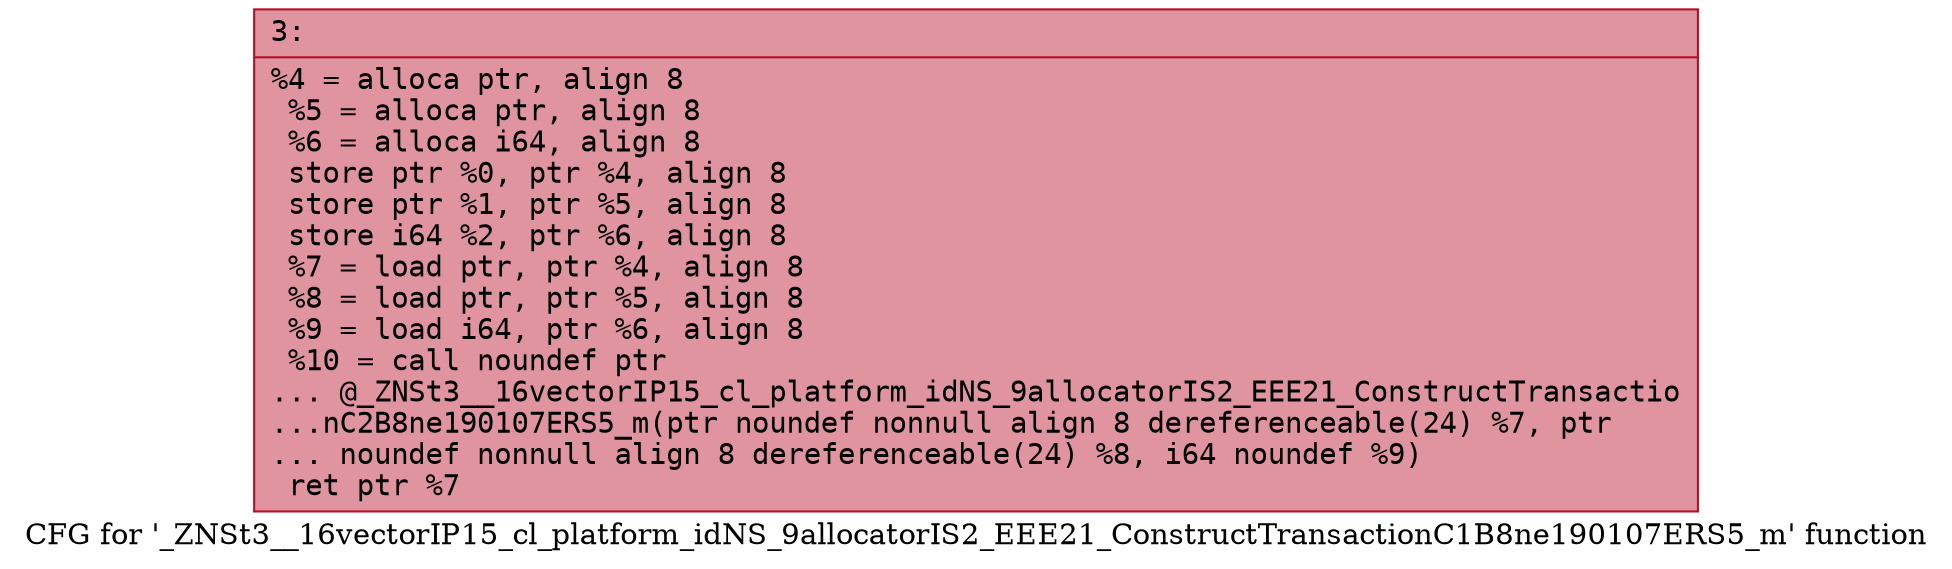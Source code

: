 digraph "CFG for '_ZNSt3__16vectorIP15_cl_platform_idNS_9allocatorIS2_EEE21_ConstructTransactionC1B8ne190107ERS5_m' function" {
	label="CFG for '_ZNSt3__16vectorIP15_cl_platform_idNS_9allocatorIS2_EEE21_ConstructTransactionC1B8ne190107ERS5_m' function";

	Node0x600000634dc0 [shape=record,color="#b70d28ff", style=filled, fillcolor="#b70d2870" fontname="Courier",label="{3:\l|  %4 = alloca ptr, align 8\l  %5 = alloca ptr, align 8\l  %6 = alloca i64, align 8\l  store ptr %0, ptr %4, align 8\l  store ptr %1, ptr %5, align 8\l  store i64 %2, ptr %6, align 8\l  %7 = load ptr, ptr %4, align 8\l  %8 = load ptr, ptr %5, align 8\l  %9 = load i64, ptr %6, align 8\l  %10 = call noundef ptr\l... @_ZNSt3__16vectorIP15_cl_platform_idNS_9allocatorIS2_EEE21_ConstructTransactio\l...nC2B8ne190107ERS5_m(ptr noundef nonnull align 8 dereferenceable(24) %7, ptr\l... noundef nonnull align 8 dereferenceable(24) %8, i64 noundef %9)\l  ret ptr %7\l}"];
}
